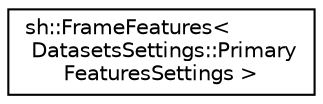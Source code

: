 digraph "Graphical Class Hierarchy"
{
 // LATEX_PDF_SIZE
  edge [fontname="Helvetica",fontsize="10",labelfontname="Helvetica",labelfontsize="10"];
  node [fontname="Helvetica",fontsize="10",shape=record];
  rankdir="LR";
  Node0 [label="sh::FrameFeatures\<\l DatasetsSettings::Primary\lFeaturesSettings \>",height=0.2,width=0.4,color="black", fillcolor="white", style="filled",URL="$classsh_1_1_frame_features.html",tooltip=" "];
}
